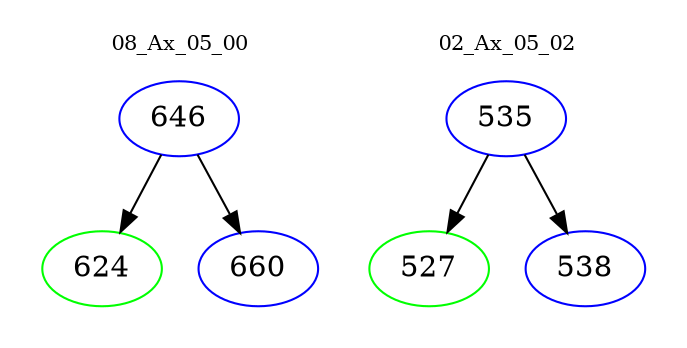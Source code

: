 digraph{
subgraph cluster_0 {
color = white
label = "08_Ax_05_00";
fontsize=10;
T0_646 [label="646", color="blue"]
T0_646 -> T0_624 [color="black"]
T0_624 [label="624", color="green"]
T0_646 -> T0_660 [color="black"]
T0_660 [label="660", color="blue"]
}
subgraph cluster_1 {
color = white
label = "02_Ax_05_02";
fontsize=10;
T1_535 [label="535", color="blue"]
T1_535 -> T1_527 [color="black"]
T1_527 [label="527", color="green"]
T1_535 -> T1_538 [color="black"]
T1_538 [label="538", color="blue"]
}
}
